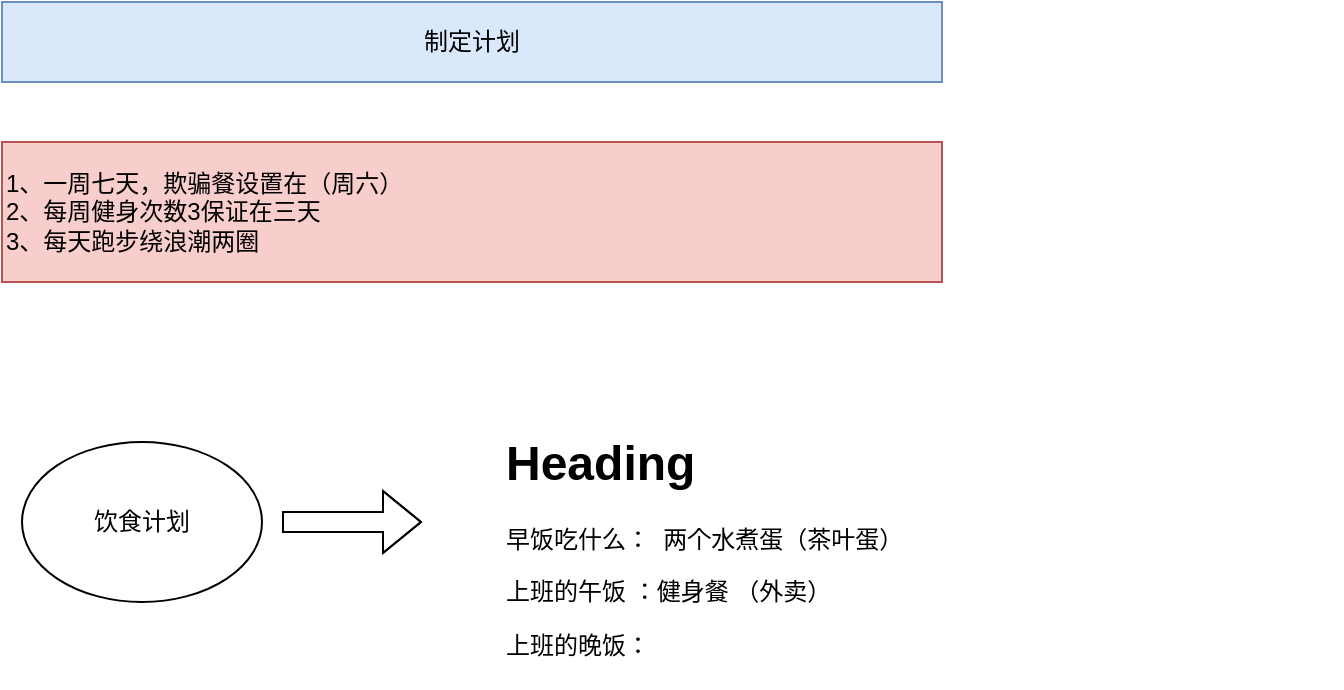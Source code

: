 <mxfile version="24.7.1" type="github">
  <diagram name="第 1 页" id="rxCOqaZMWurDvbbdeBvU">
    <mxGraphModel dx="1050" dy="530" grid="1" gridSize="10" guides="1" tooltips="1" connect="1" arrows="1" fold="1" page="1" pageScale="1" pageWidth="827" pageHeight="1169" math="0" shadow="0">
      <root>
        <mxCell id="0" />
        <mxCell id="1" parent="0" />
        <mxCell id="0nPajsyXm6vnVNVgFxhB-1" value="制定计划" style="rounded=0;whiteSpace=wrap;html=1;fillColor=#dae8fc;strokeColor=#6c8ebf;" vertex="1" parent="1">
          <mxGeometry x="100" y="70" width="470" height="40" as="geometry" />
        </mxCell>
        <mxCell id="0nPajsyXm6vnVNVgFxhB-3" value="1、一周七天，欺骗餐设置在（周六）&lt;div&gt;2、每周健身次数3保证在三天&lt;/div&gt;&lt;div&gt;3、每天跑步绕浪潮两圈&lt;/div&gt;" style="rounded=0;whiteSpace=wrap;html=1;align=left;fillColor=#f8cecc;strokeColor=#b85450;" vertex="1" parent="1">
          <mxGeometry x="100" y="140" width="470" height="70" as="geometry" />
        </mxCell>
        <mxCell id="0nPajsyXm6vnVNVgFxhB-4" value="饮食计划" style="ellipse;whiteSpace=wrap;html=1;" vertex="1" parent="1">
          <mxGeometry x="110" y="290" width="120" height="80" as="geometry" />
        </mxCell>
        <mxCell id="0nPajsyXm6vnVNVgFxhB-5" value="" style="shape=flexArrow;endArrow=classic;html=1;rounded=0;" edge="1" parent="1">
          <mxGeometry width="50" height="50" relative="1" as="geometry">
            <mxPoint x="240" y="330" as="sourcePoint" />
            <mxPoint x="310" y="330" as="targetPoint" />
            <Array as="points">
              <mxPoint x="260" y="330" />
            </Array>
          </mxGeometry>
        </mxCell>
        <mxCell id="0nPajsyXm6vnVNVgFxhB-6" value="&lt;h1 style=&quot;margin-top: 0px;&quot;&gt;Heading&lt;/h1&gt;&lt;p&gt;早饭吃什么：&amp;nbsp; 两个水煮蛋（茶叶蛋）&lt;/p&gt;&lt;p&gt;上班的午饭 ：健身餐 （外卖）&lt;/p&gt;&lt;p&gt;上班的晚饭：&lt;/p&gt;" style="text;html=1;whiteSpace=wrap;overflow=hidden;rounded=0;" vertex="1" parent="1">
          <mxGeometry x="350" y="280" width="420" height="130" as="geometry" />
        </mxCell>
      </root>
    </mxGraphModel>
  </diagram>
</mxfile>
